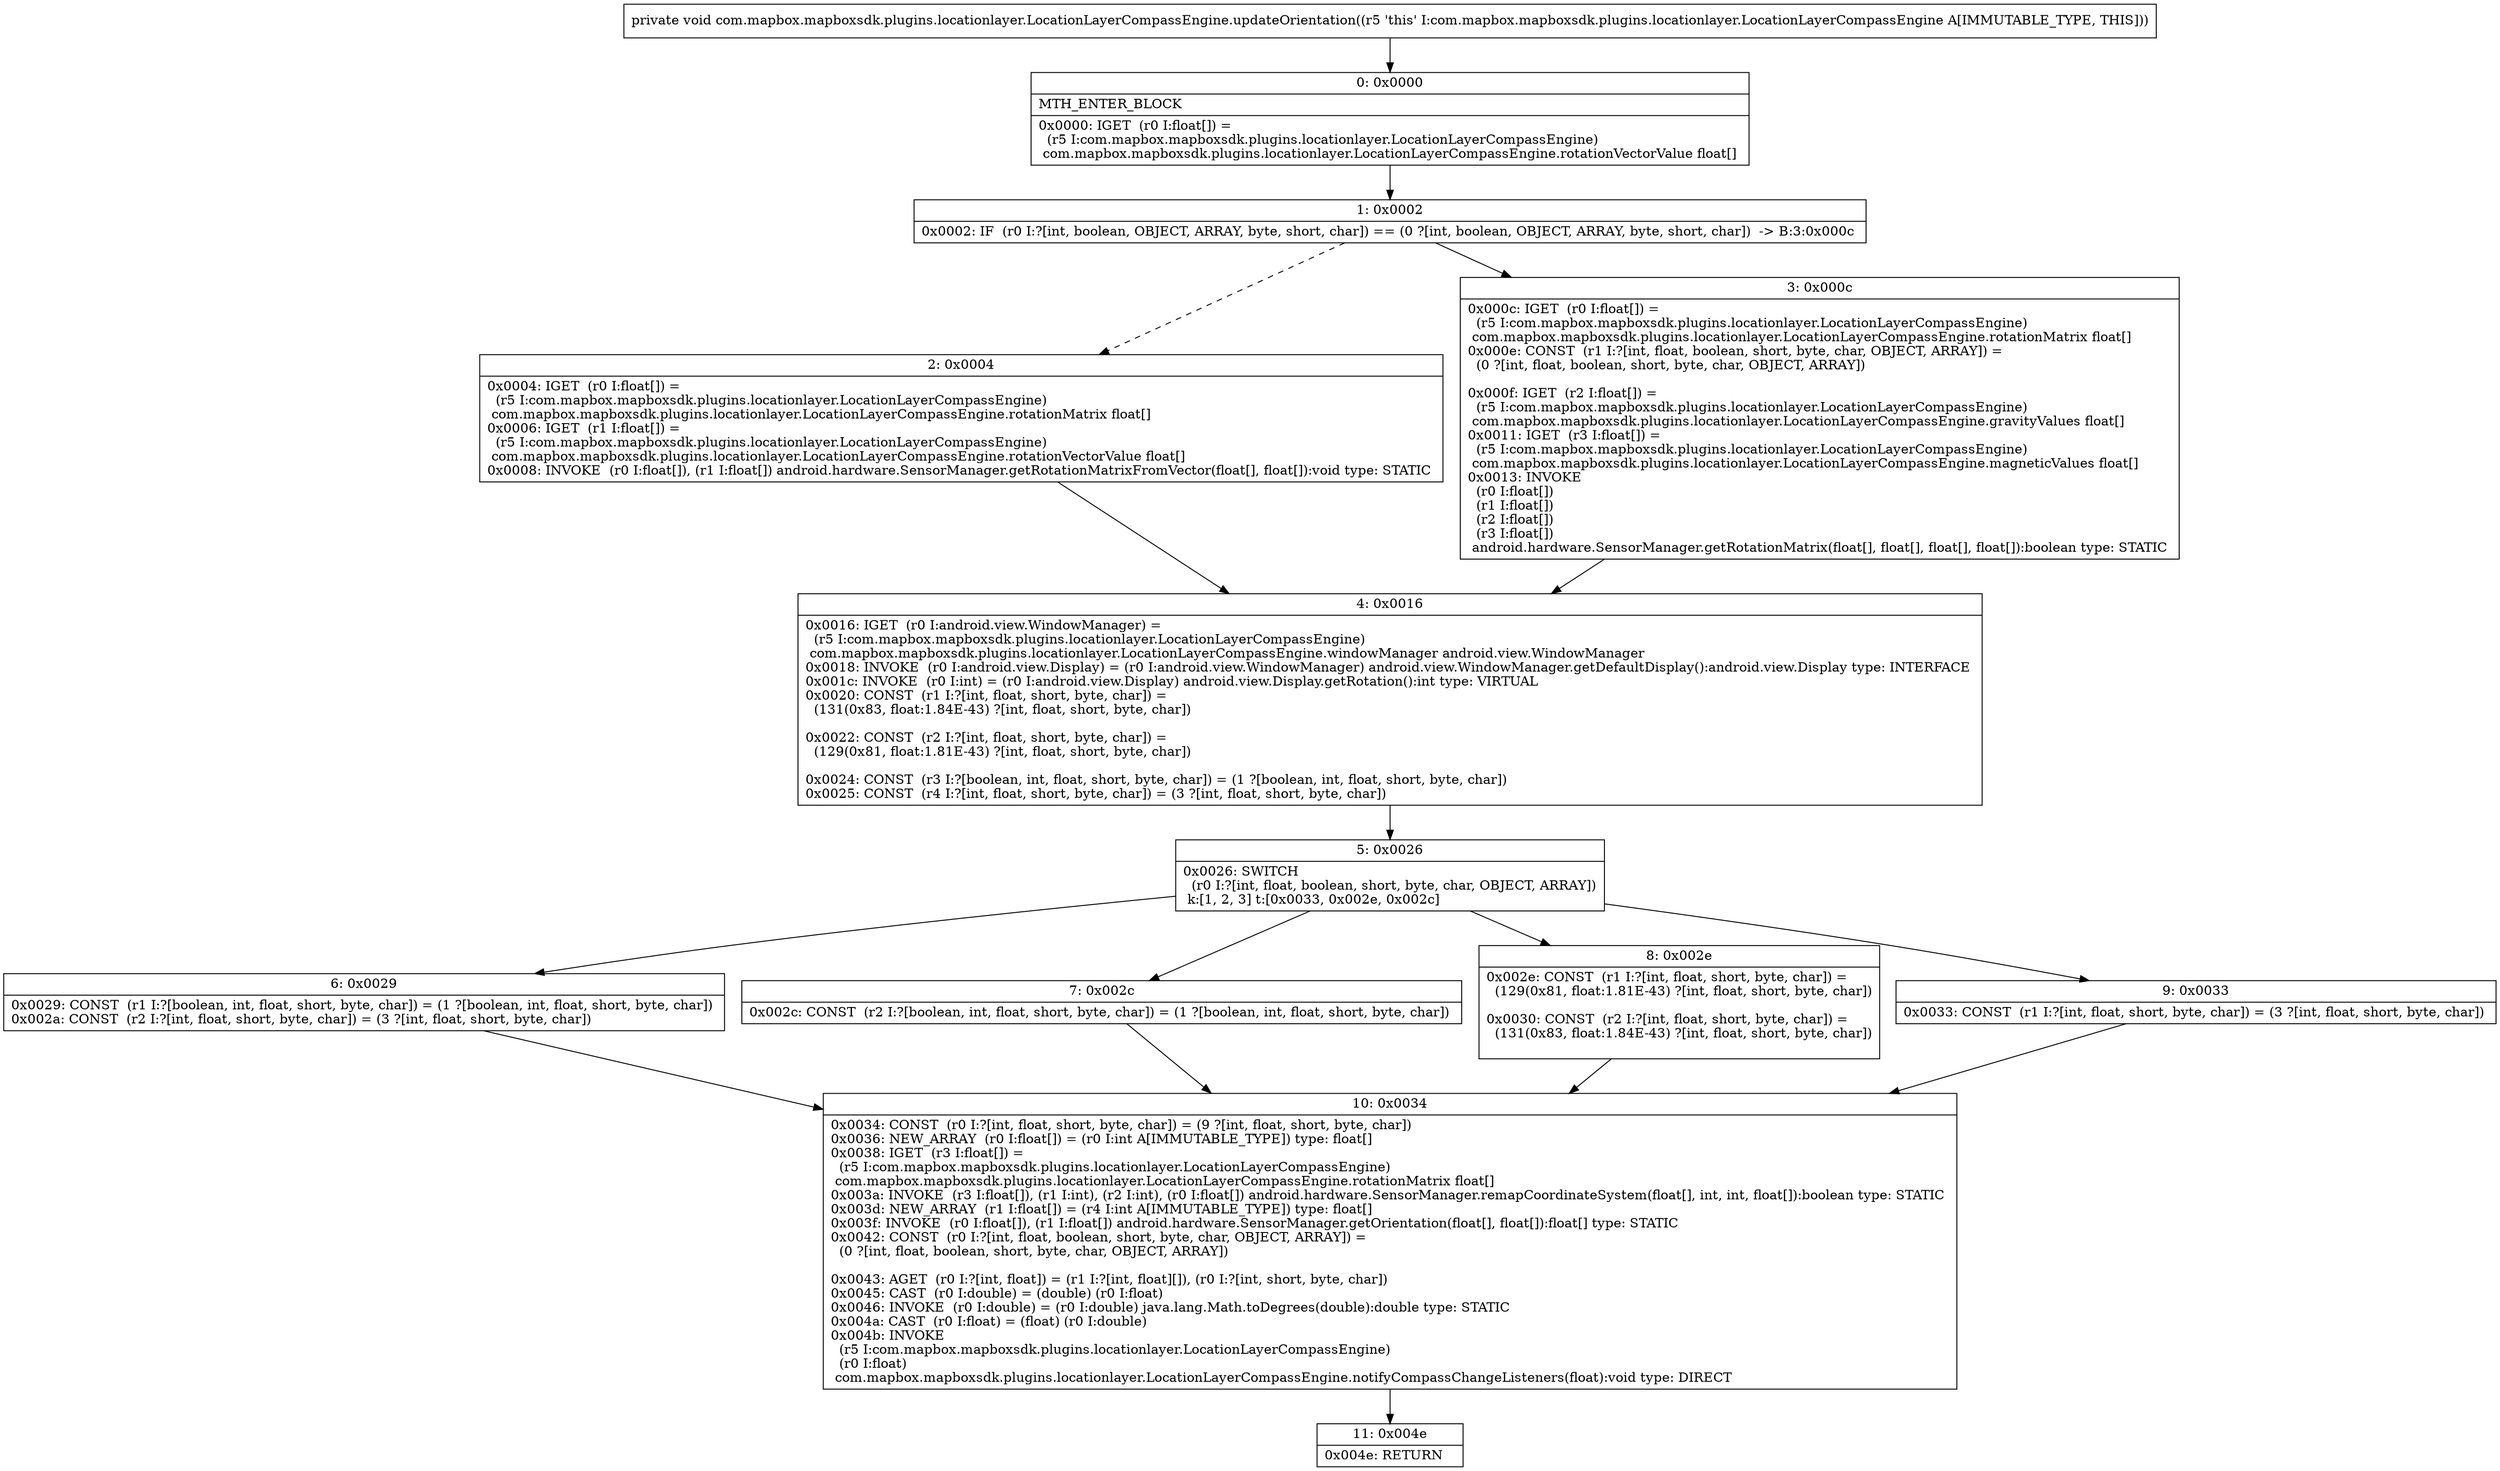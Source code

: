 digraph "CFG forcom.mapbox.mapboxsdk.plugins.locationlayer.LocationLayerCompassEngine.updateOrientation()V" {
Node_0 [shape=record,label="{0\:\ 0x0000|MTH_ENTER_BLOCK\l|0x0000: IGET  (r0 I:float[]) = \l  (r5 I:com.mapbox.mapboxsdk.plugins.locationlayer.LocationLayerCompassEngine)\l com.mapbox.mapboxsdk.plugins.locationlayer.LocationLayerCompassEngine.rotationVectorValue float[] \l}"];
Node_1 [shape=record,label="{1\:\ 0x0002|0x0002: IF  (r0 I:?[int, boolean, OBJECT, ARRAY, byte, short, char]) == (0 ?[int, boolean, OBJECT, ARRAY, byte, short, char])  \-\> B:3:0x000c \l}"];
Node_2 [shape=record,label="{2\:\ 0x0004|0x0004: IGET  (r0 I:float[]) = \l  (r5 I:com.mapbox.mapboxsdk.plugins.locationlayer.LocationLayerCompassEngine)\l com.mapbox.mapboxsdk.plugins.locationlayer.LocationLayerCompassEngine.rotationMatrix float[] \l0x0006: IGET  (r1 I:float[]) = \l  (r5 I:com.mapbox.mapboxsdk.plugins.locationlayer.LocationLayerCompassEngine)\l com.mapbox.mapboxsdk.plugins.locationlayer.LocationLayerCompassEngine.rotationVectorValue float[] \l0x0008: INVOKE  (r0 I:float[]), (r1 I:float[]) android.hardware.SensorManager.getRotationMatrixFromVector(float[], float[]):void type: STATIC \l}"];
Node_3 [shape=record,label="{3\:\ 0x000c|0x000c: IGET  (r0 I:float[]) = \l  (r5 I:com.mapbox.mapboxsdk.plugins.locationlayer.LocationLayerCompassEngine)\l com.mapbox.mapboxsdk.plugins.locationlayer.LocationLayerCompassEngine.rotationMatrix float[] \l0x000e: CONST  (r1 I:?[int, float, boolean, short, byte, char, OBJECT, ARRAY]) = \l  (0 ?[int, float, boolean, short, byte, char, OBJECT, ARRAY])\l \l0x000f: IGET  (r2 I:float[]) = \l  (r5 I:com.mapbox.mapboxsdk.plugins.locationlayer.LocationLayerCompassEngine)\l com.mapbox.mapboxsdk.plugins.locationlayer.LocationLayerCompassEngine.gravityValues float[] \l0x0011: IGET  (r3 I:float[]) = \l  (r5 I:com.mapbox.mapboxsdk.plugins.locationlayer.LocationLayerCompassEngine)\l com.mapbox.mapboxsdk.plugins.locationlayer.LocationLayerCompassEngine.magneticValues float[] \l0x0013: INVOKE  \l  (r0 I:float[])\l  (r1 I:float[])\l  (r2 I:float[])\l  (r3 I:float[])\l android.hardware.SensorManager.getRotationMatrix(float[], float[], float[], float[]):boolean type: STATIC \l}"];
Node_4 [shape=record,label="{4\:\ 0x0016|0x0016: IGET  (r0 I:android.view.WindowManager) = \l  (r5 I:com.mapbox.mapboxsdk.plugins.locationlayer.LocationLayerCompassEngine)\l com.mapbox.mapboxsdk.plugins.locationlayer.LocationLayerCompassEngine.windowManager android.view.WindowManager \l0x0018: INVOKE  (r0 I:android.view.Display) = (r0 I:android.view.WindowManager) android.view.WindowManager.getDefaultDisplay():android.view.Display type: INTERFACE \l0x001c: INVOKE  (r0 I:int) = (r0 I:android.view.Display) android.view.Display.getRotation():int type: VIRTUAL \l0x0020: CONST  (r1 I:?[int, float, short, byte, char]) = \l  (131(0x83, float:1.84E\-43) ?[int, float, short, byte, char])\l \l0x0022: CONST  (r2 I:?[int, float, short, byte, char]) = \l  (129(0x81, float:1.81E\-43) ?[int, float, short, byte, char])\l \l0x0024: CONST  (r3 I:?[boolean, int, float, short, byte, char]) = (1 ?[boolean, int, float, short, byte, char]) \l0x0025: CONST  (r4 I:?[int, float, short, byte, char]) = (3 ?[int, float, short, byte, char]) \l}"];
Node_5 [shape=record,label="{5\:\ 0x0026|0x0026: SWITCH  \l  (r0 I:?[int, float, boolean, short, byte, char, OBJECT, ARRAY])\l k:[1, 2, 3] t:[0x0033, 0x002e, 0x002c] \l}"];
Node_6 [shape=record,label="{6\:\ 0x0029|0x0029: CONST  (r1 I:?[boolean, int, float, short, byte, char]) = (1 ?[boolean, int, float, short, byte, char]) \l0x002a: CONST  (r2 I:?[int, float, short, byte, char]) = (3 ?[int, float, short, byte, char]) \l}"];
Node_7 [shape=record,label="{7\:\ 0x002c|0x002c: CONST  (r2 I:?[boolean, int, float, short, byte, char]) = (1 ?[boolean, int, float, short, byte, char]) \l}"];
Node_8 [shape=record,label="{8\:\ 0x002e|0x002e: CONST  (r1 I:?[int, float, short, byte, char]) = \l  (129(0x81, float:1.81E\-43) ?[int, float, short, byte, char])\l \l0x0030: CONST  (r2 I:?[int, float, short, byte, char]) = \l  (131(0x83, float:1.84E\-43) ?[int, float, short, byte, char])\l \l}"];
Node_9 [shape=record,label="{9\:\ 0x0033|0x0033: CONST  (r1 I:?[int, float, short, byte, char]) = (3 ?[int, float, short, byte, char]) \l}"];
Node_10 [shape=record,label="{10\:\ 0x0034|0x0034: CONST  (r0 I:?[int, float, short, byte, char]) = (9 ?[int, float, short, byte, char]) \l0x0036: NEW_ARRAY  (r0 I:float[]) = (r0 I:int A[IMMUTABLE_TYPE]) type: float[] \l0x0038: IGET  (r3 I:float[]) = \l  (r5 I:com.mapbox.mapboxsdk.plugins.locationlayer.LocationLayerCompassEngine)\l com.mapbox.mapboxsdk.plugins.locationlayer.LocationLayerCompassEngine.rotationMatrix float[] \l0x003a: INVOKE  (r3 I:float[]), (r1 I:int), (r2 I:int), (r0 I:float[]) android.hardware.SensorManager.remapCoordinateSystem(float[], int, int, float[]):boolean type: STATIC \l0x003d: NEW_ARRAY  (r1 I:float[]) = (r4 I:int A[IMMUTABLE_TYPE]) type: float[] \l0x003f: INVOKE  (r0 I:float[]), (r1 I:float[]) android.hardware.SensorManager.getOrientation(float[], float[]):float[] type: STATIC \l0x0042: CONST  (r0 I:?[int, float, boolean, short, byte, char, OBJECT, ARRAY]) = \l  (0 ?[int, float, boolean, short, byte, char, OBJECT, ARRAY])\l \l0x0043: AGET  (r0 I:?[int, float]) = (r1 I:?[int, float][]), (r0 I:?[int, short, byte, char]) \l0x0045: CAST  (r0 I:double) = (double) (r0 I:float) \l0x0046: INVOKE  (r0 I:double) = (r0 I:double) java.lang.Math.toDegrees(double):double type: STATIC \l0x004a: CAST  (r0 I:float) = (float) (r0 I:double) \l0x004b: INVOKE  \l  (r5 I:com.mapbox.mapboxsdk.plugins.locationlayer.LocationLayerCompassEngine)\l  (r0 I:float)\l com.mapbox.mapboxsdk.plugins.locationlayer.LocationLayerCompassEngine.notifyCompassChangeListeners(float):void type: DIRECT \l}"];
Node_11 [shape=record,label="{11\:\ 0x004e|0x004e: RETURN   \l}"];
MethodNode[shape=record,label="{private void com.mapbox.mapboxsdk.plugins.locationlayer.LocationLayerCompassEngine.updateOrientation((r5 'this' I:com.mapbox.mapboxsdk.plugins.locationlayer.LocationLayerCompassEngine A[IMMUTABLE_TYPE, THIS])) }"];
MethodNode -> Node_0;
Node_0 -> Node_1;
Node_1 -> Node_2[style=dashed];
Node_1 -> Node_3;
Node_2 -> Node_4;
Node_3 -> Node_4;
Node_4 -> Node_5;
Node_5 -> Node_6;
Node_5 -> Node_7;
Node_5 -> Node_8;
Node_5 -> Node_9;
Node_6 -> Node_10;
Node_7 -> Node_10;
Node_8 -> Node_10;
Node_9 -> Node_10;
Node_10 -> Node_11;
}

